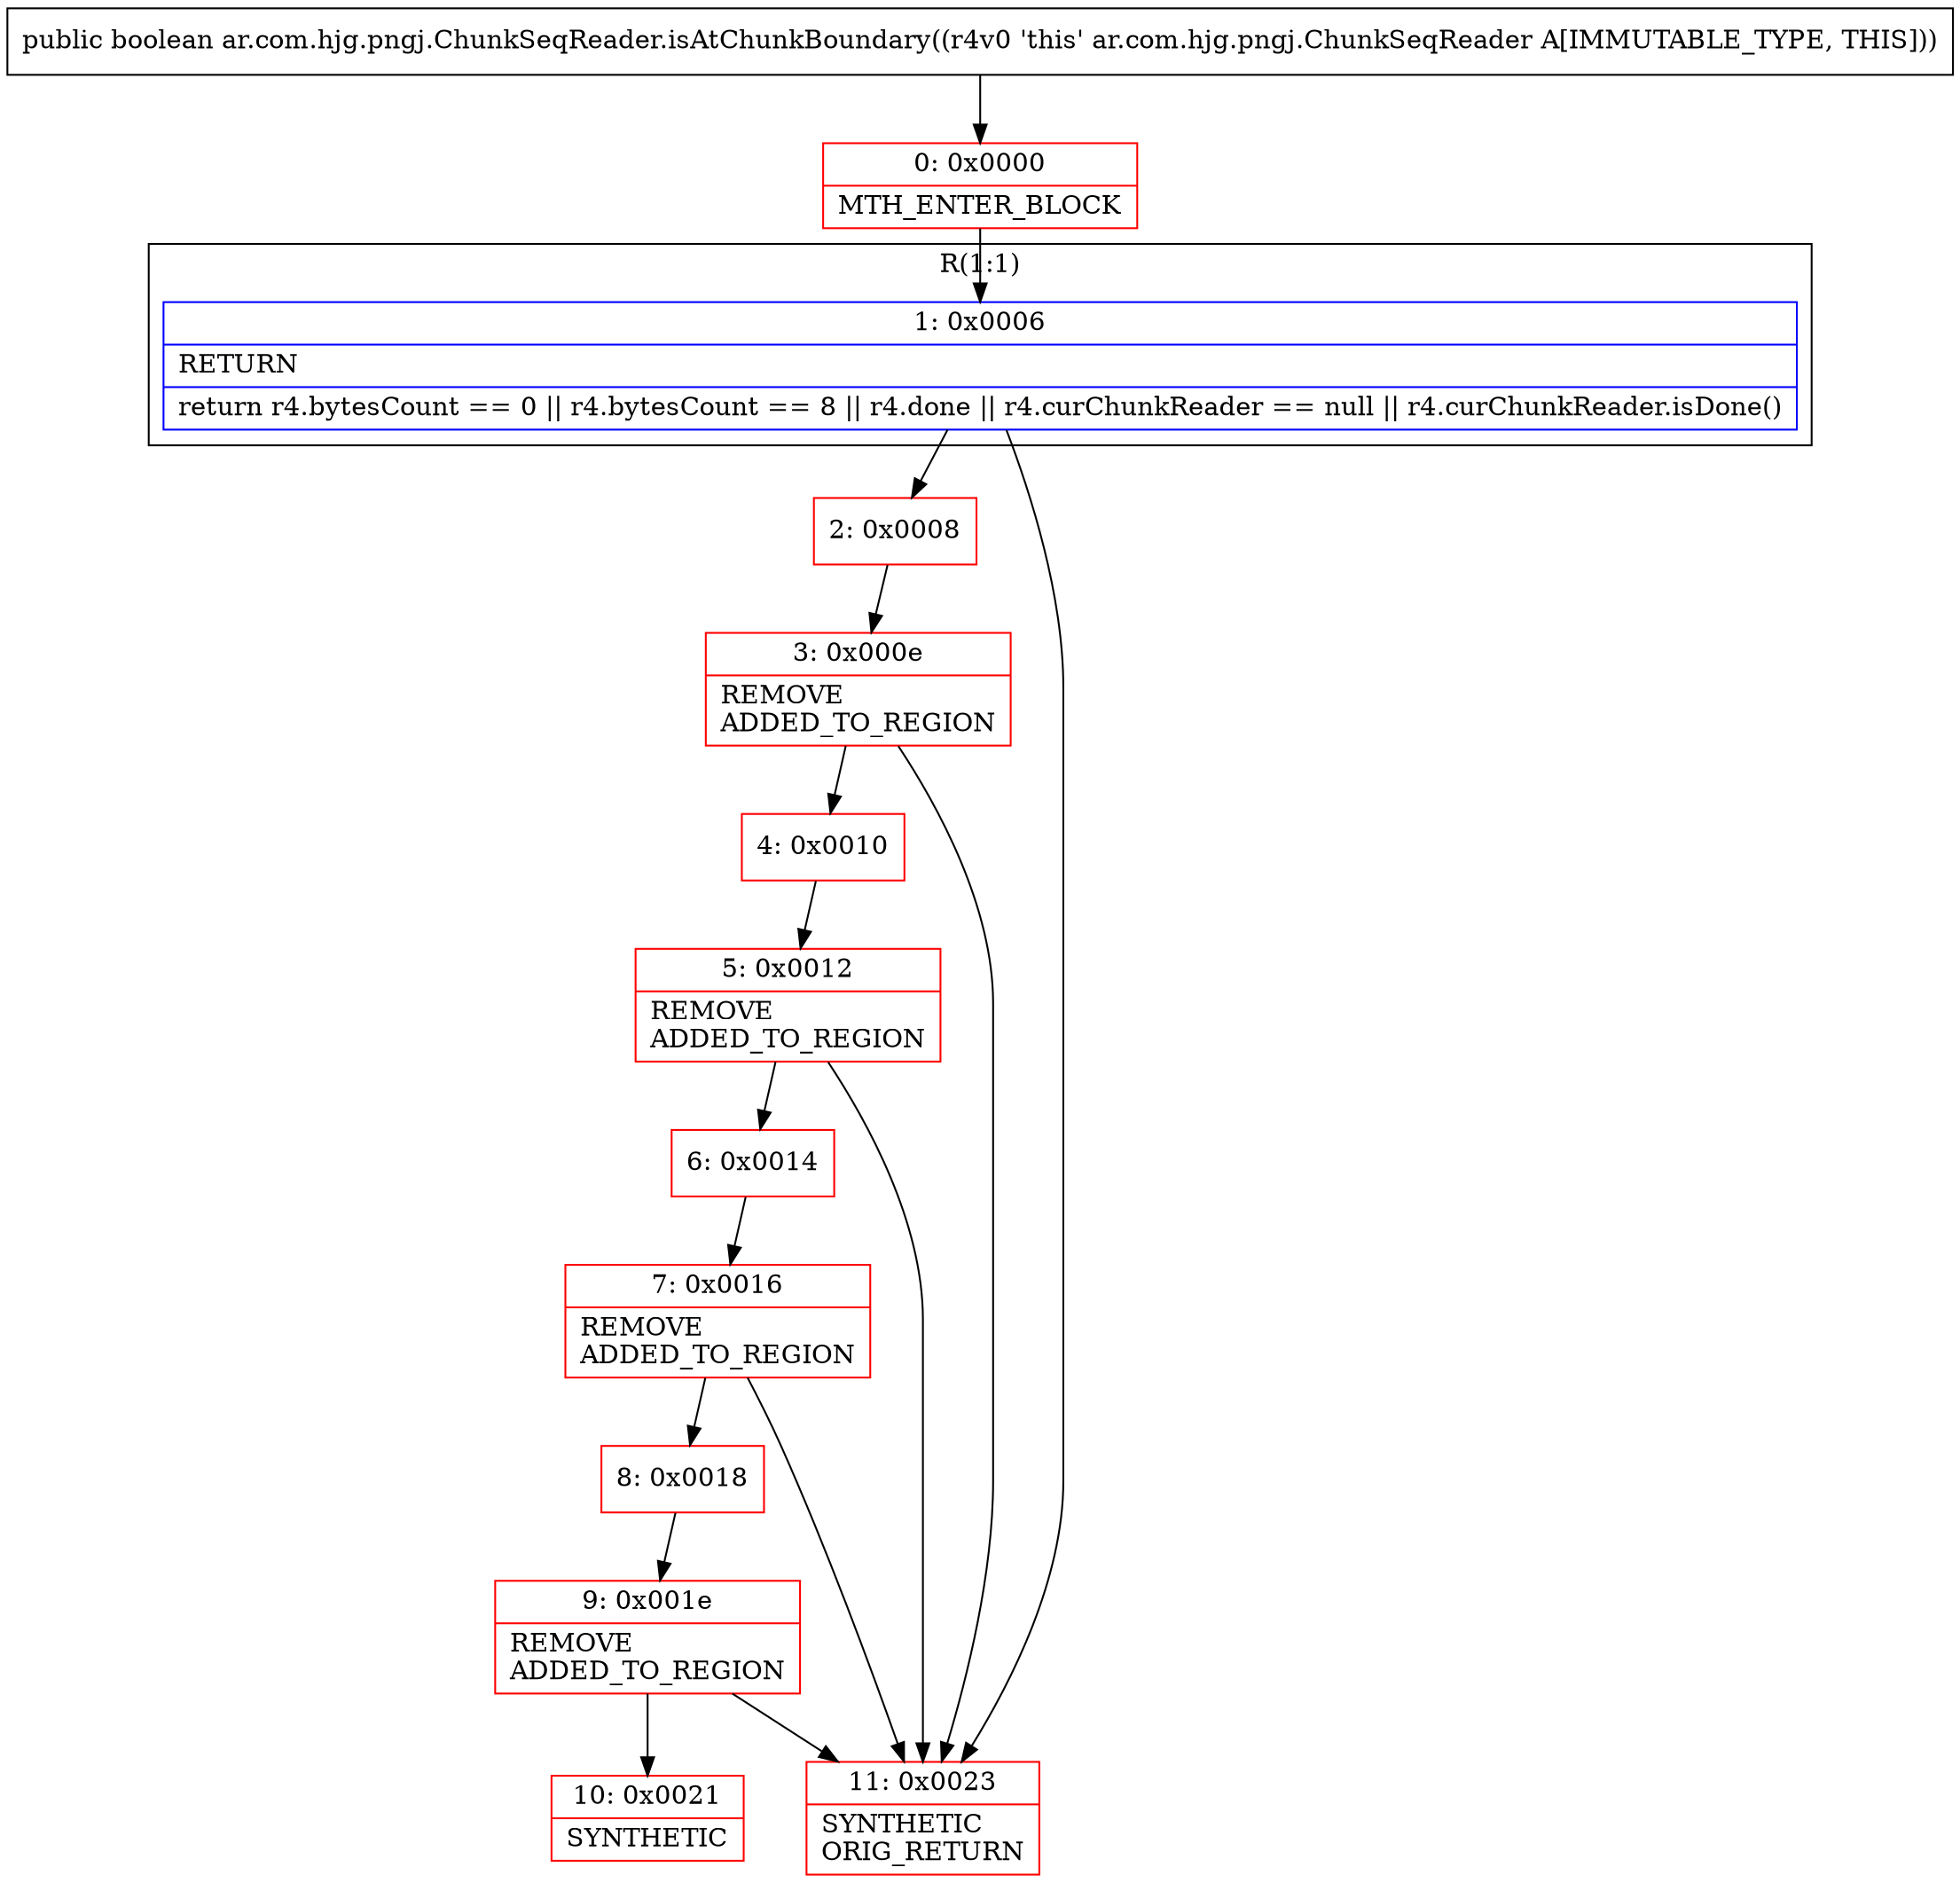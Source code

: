 digraph "CFG forar.com.hjg.pngj.ChunkSeqReader.isAtChunkBoundary()Z" {
subgraph cluster_Region_292833496 {
label = "R(1:1)";
node [shape=record,color=blue];
Node_1 [shape=record,label="{1\:\ 0x0006|RETURN\l|return r4.bytesCount == 0 \|\| r4.bytesCount == 8 \|\| r4.done \|\| r4.curChunkReader == null \|\| r4.curChunkReader.isDone()\l}"];
}
Node_0 [shape=record,color=red,label="{0\:\ 0x0000|MTH_ENTER_BLOCK\l}"];
Node_2 [shape=record,color=red,label="{2\:\ 0x0008}"];
Node_3 [shape=record,color=red,label="{3\:\ 0x000e|REMOVE\lADDED_TO_REGION\l}"];
Node_4 [shape=record,color=red,label="{4\:\ 0x0010}"];
Node_5 [shape=record,color=red,label="{5\:\ 0x0012|REMOVE\lADDED_TO_REGION\l}"];
Node_6 [shape=record,color=red,label="{6\:\ 0x0014}"];
Node_7 [shape=record,color=red,label="{7\:\ 0x0016|REMOVE\lADDED_TO_REGION\l}"];
Node_8 [shape=record,color=red,label="{8\:\ 0x0018}"];
Node_9 [shape=record,color=red,label="{9\:\ 0x001e|REMOVE\lADDED_TO_REGION\l}"];
Node_10 [shape=record,color=red,label="{10\:\ 0x0021|SYNTHETIC\l}"];
Node_11 [shape=record,color=red,label="{11\:\ 0x0023|SYNTHETIC\lORIG_RETURN\l}"];
MethodNode[shape=record,label="{public boolean ar.com.hjg.pngj.ChunkSeqReader.isAtChunkBoundary((r4v0 'this' ar.com.hjg.pngj.ChunkSeqReader A[IMMUTABLE_TYPE, THIS])) }"];
MethodNode -> Node_0;
Node_1 -> Node_2;
Node_1 -> Node_11;
Node_0 -> Node_1;
Node_2 -> Node_3;
Node_3 -> Node_4;
Node_3 -> Node_11;
Node_4 -> Node_5;
Node_5 -> Node_6;
Node_5 -> Node_11;
Node_6 -> Node_7;
Node_7 -> Node_8;
Node_7 -> Node_11;
Node_8 -> Node_9;
Node_9 -> Node_10;
Node_9 -> Node_11;
}

